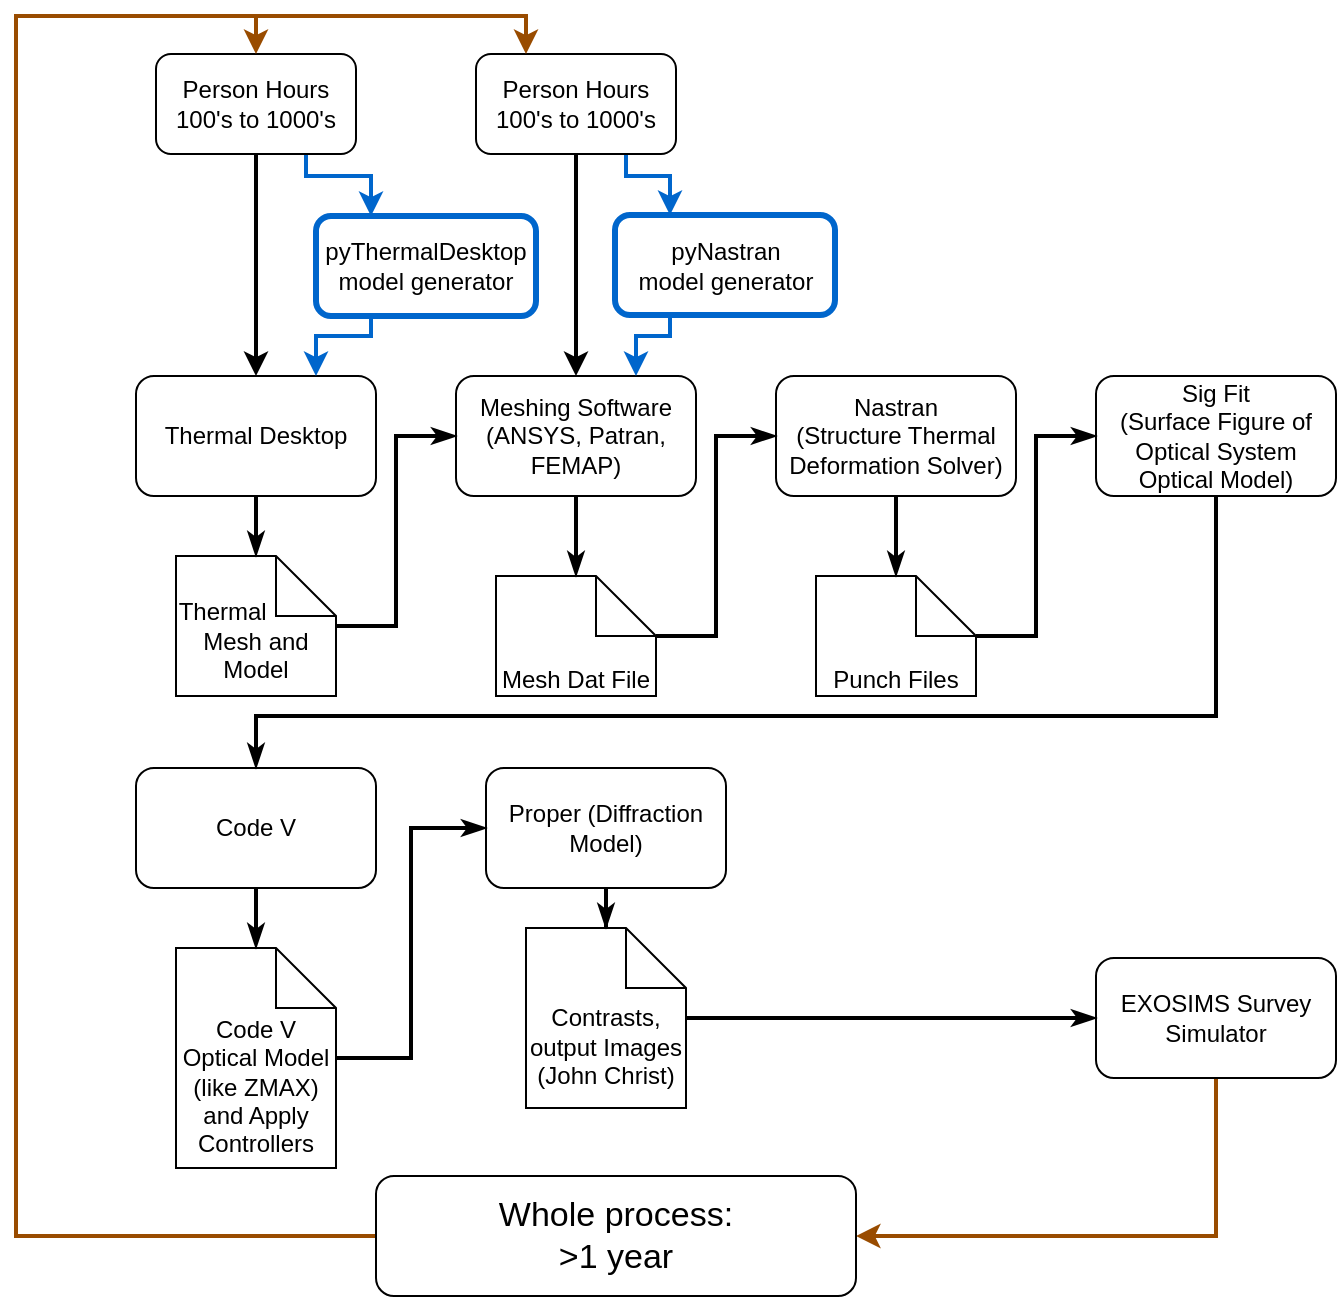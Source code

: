 <mxfile version="10.6.0" type="google"><diagram id="18b05c91-58b4-920a-a854-d7cf5f3b1d6e" name="Page-1"><mxGraphModel dx="2479" dy="1725" grid="1" gridSize="10" guides="1" tooltips="1" connect="1" arrows="1" fold="1" page="1" pageScale="1" pageWidth="850" pageHeight="1100" background="#ffffff" math="0" shadow="0"><root><mxCell id="0"/><mxCell id="1" parent="0"/><mxCell id="ffcc48a78a29b80-9" style="edgeStyle=orthogonalEdgeStyle;rounded=0;comic=0;jumpStyle=none;jumpSize=1;html=1;exitX=0.5;exitY=1;entryX=0.5;entryY=0;endArrow=classicThin;endFill=1;jettySize=auto;orthogonalLoop=1;strokeWidth=2;fontSize=12;" parent="1" source="ffcc48a78a29b80-1" target="ffcc48a78a29b80-8" edge="1"><mxGeometry relative="1" as="geometry"/></mxCell><mxCell id="ffcc48a78a29b80-1" value="Thermal Desktop" style="rounded=1;whiteSpace=wrap;html=1;fillColor=none;fontSize=12;" parent="1" vertex="1"><mxGeometry x="130" y="-50" width="120" height="60" as="geometry"/></mxCell><mxCell id="ffcc48a78a29b80-12" style="edgeStyle=orthogonalEdgeStyle;rounded=0;comic=0;jumpStyle=none;jumpSize=1;html=1;exitX=0.5;exitY=1;entryX=0.5;entryY=0;endArrow=classicThin;endFill=1;jettySize=auto;orthogonalLoop=1;strokeWidth=2;fontSize=12;" parent="1" source="ffcc48a78a29b80-2" target="ffcc48a78a29b80-11" edge="1"><mxGeometry relative="1" as="geometry"/></mxCell><mxCell id="ffcc48a78a29b80-2" value="Meshing Software (ANSYS, Patran, FEMAP)" style="rounded=1;whiteSpace=wrap;html=1;fillColor=none;fontSize=12;" parent="1" vertex="1"><mxGeometry x="290" y="-50" width="120" height="60" as="geometry"/></mxCell><mxCell id="ffcc48a78a29b80-16" style="edgeStyle=orthogonalEdgeStyle;rounded=0;comic=0;jumpStyle=none;jumpSize=1;html=1;exitX=0.5;exitY=1;entryX=0.5;entryY=0;endArrow=classicThin;endFill=1;jettySize=auto;orthogonalLoop=1;strokeWidth=2;fontSize=12;" parent="1" source="ffcc48a78a29b80-4" target="ffcc48a78a29b80-15" edge="1"><mxGeometry relative="1" as="geometry"/></mxCell><mxCell id="ffcc48a78a29b80-4" value="Nastran&lt;br&gt;(Structure Thermal Deformation Solver)&lt;br&gt;" style="rounded=1;whiteSpace=wrap;html=1;fillColor=none;fontSize=12;" parent="1" vertex="1"><mxGeometry x="450" y="-50" width="120" height="60" as="geometry"/></mxCell><mxCell id="ffcc48a78a29b80-20" style="edgeStyle=orthogonalEdgeStyle;rounded=0;comic=0;jumpStyle=none;jumpSize=1;html=1;exitX=0.5;exitY=1;entryX=0.5;entryY=0;endArrow=classicThin;endFill=1;jettySize=auto;orthogonalLoop=1;strokeWidth=2;fontSize=12;" parent="1" source="ffcc48a78a29b80-6" target="ffcc48a78a29b80-19" edge="1"><mxGeometry relative="1" as="geometry"><Array as="points"><mxPoint x="670" y="120"/><mxPoint x="190" y="120"/></Array></mxGeometry></mxCell><mxCell id="ffcc48a78a29b80-6" value="Sig Fit&lt;br&gt;(Surface Figure of Optical System Optical Model)&lt;br&gt;" style="rounded=1;whiteSpace=wrap;html=1;fillColor=none;fontSize=12;" parent="1" vertex="1"><mxGeometry x="610" y="-50" width="120" height="60" as="geometry"/></mxCell><mxCell id="ffcc48a78a29b80-13" style="edgeStyle=orthogonalEdgeStyle;rounded=0;comic=0;jumpStyle=none;jumpSize=1;html=1;exitX=1;exitY=0.5;entryX=0;entryY=0.5;endArrow=classicThin;endFill=1;jettySize=auto;orthogonalLoop=1;strokeWidth=2;fontSize=12;" parent="1" source="ffcc48a78a29b80-8" target="ffcc48a78a29b80-2" edge="1"><mxGeometry relative="1" as="geometry"/></mxCell><mxCell id="ffcc48a78a29b80-8" value="&lt;div&gt;&lt;br&gt;&lt;/div&gt;&lt;div&gt;Thermal &amp;nbsp; &amp;nbsp; &amp;nbsp; &amp;nbsp; &amp;nbsp; Mesh and Model&lt;/div&gt;" style="shape=note;whiteSpace=wrap;html=1;backgroundOutline=1;fillColor=none;fontSize=12;" parent="1" vertex="1"><mxGeometry x="150" y="40" width="80" height="70" as="geometry"/></mxCell><mxCell id="ffcc48a78a29b80-14" style="edgeStyle=orthogonalEdgeStyle;rounded=0;comic=0;jumpStyle=none;jumpSize=1;html=1;exitX=1;exitY=0.5;entryX=0;entryY=0.5;endArrow=classicThin;endFill=1;jettySize=auto;orthogonalLoop=1;strokeWidth=2;fontSize=12;" parent="1" source="ffcc48a78a29b80-11" target="ffcc48a78a29b80-4" edge="1"><mxGeometry relative="1" as="geometry"/></mxCell><mxCell id="ffcc48a78a29b80-11" value="&lt;div&gt;&lt;br&gt;&lt;/div&gt;&lt;div&gt;&lt;br&gt;&lt;/div&gt;&lt;div&gt;&lt;br&gt;&lt;/div&gt;&lt;div&gt;Mesh Dat File&lt;/div&gt;" style="shape=note;whiteSpace=wrap;html=1;backgroundOutline=1;fillColor=none;fontSize=12;" parent="1" vertex="1"><mxGeometry x="310" y="50" width="80" height="60" as="geometry"/></mxCell><mxCell id="ffcc48a78a29b80-17" style="edgeStyle=orthogonalEdgeStyle;rounded=0;comic=0;jumpStyle=none;jumpSize=1;html=1;exitX=1;exitY=0.5;entryX=0;entryY=0.5;endArrow=classicThin;endFill=1;jettySize=auto;orthogonalLoop=1;strokeWidth=2;fontSize=12;" parent="1" source="ffcc48a78a29b80-15" target="ffcc48a78a29b80-6" edge="1"><mxGeometry relative="1" as="geometry"/></mxCell><mxCell id="ffcc48a78a29b80-15" value="&lt;div&gt;&lt;br&gt;&lt;/div&gt;&lt;div&gt;&lt;br&gt;&lt;/div&gt;&lt;div&gt;&lt;br&gt;&lt;/div&gt;&lt;div&gt;Punch Files&lt;/div&gt;" style="shape=note;whiteSpace=wrap;html=1;backgroundOutline=1;fillColor=none;fontSize=12;" parent="1" vertex="1"><mxGeometry x="470" y="50" width="80" height="60" as="geometry"/></mxCell><mxCell id="ffcc48a78a29b80-22" style="edgeStyle=orthogonalEdgeStyle;rounded=0;comic=0;jumpStyle=none;jumpSize=1;html=1;exitX=0.5;exitY=1;entryX=0.5;entryY=0;endArrow=classicThin;endFill=1;jettySize=auto;orthogonalLoop=1;strokeWidth=2;fontSize=12;" parent="1" source="ffcc48a78a29b80-19" target="ffcc48a78a29b80-21" edge="1"><mxGeometry relative="1" as="geometry"/></mxCell><mxCell id="ffcc48a78a29b80-19" value="Code V" style="rounded=1;whiteSpace=wrap;html=1;fillColor=none;fontSize=12;" parent="1" vertex="1"><mxGeometry x="130" y="146" width="120" height="60" as="geometry"/></mxCell><mxCell id="ffcc48a78a29b80-24" style="edgeStyle=orthogonalEdgeStyle;rounded=0;comic=0;jumpStyle=none;jumpSize=1;html=1;exitX=1;exitY=0.5;entryX=0;entryY=0.5;endArrow=classicThin;endFill=1;jettySize=auto;orthogonalLoop=1;strokeWidth=2;fontSize=12;" parent="1" source="ffcc48a78a29b80-21" target="ffcc48a78a29b80-23" edge="1"><mxGeometry relative="1" as="geometry"/></mxCell><mxCell id="ffcc48a78a29b80-21" value="&lt;br&gt;&lt;br&gt;Code V Optical Model (like ZMAX) and Apply Controllers" style="shape=note;whiteSpace=wrap;html=1;backgroundOutline=1;fillColor=none;fontSize=12;" parent="1" vertex="1"><mxGeometry x="150" y="236" width="80" height="110" as="geometry"/></mxCell><mxCell id="ffcc48a78a29b80-26" style="edgeStyle=orthogonalEdgeStyle;rounded=0;comic=0;jumpStyle=none;jumpSize=1;html=1;entryX=0.5;entryY=0;endArrow=classicThin;endFill=1;jettySize=auto;orthogonalLoop=1;strokeWidth=2;fontSize=12;" parent="1" source="ffcc48a78a29b80-23" target="ffcc48a78a29b80-25" edge="1"><mxGeometry relative="1" as="geometry"/></mxCell><mxCell id="ffcc48a78a29b80-23" value="Proper (Diffraction Model)" style="rounded=1;whiteSpace=wrap;html=1;fillColor=none;fontSize=12;" parent="1" vertex="1"><mxGeometry x="305" y="146" width="120" height="60" as="geometry"/></mxCell><mxCell id="ffcc48a78a29b80-28" style="edgeStyle=orthogonalEdgeStyle;rounded=0;comic=0;jumpStyle=none;jumpSize=1;html=1;exitX=1;exitY=0.5;entryX=0;entryY=0.5;endArrow=classicThin;endFill=1;jettySize=auto;orthogonalLoop=1;strokeWidth=2;fontSize=12;" parent="1" source="ffcc48a78a29b80-25" target="ffcc48a78a29b80-27" edge="1"><mxGeometry relative="1" as="geometry"/></mxCell><mxCell id="ffcc48a78a29b80-25" value="&lt;br&gt;&lt;br&gt;Contrasts, output Images (John Christ)" style="shape=note;whiteSpace=wrap;html=1;backgroundOutline=1;fillColor=none;fontSize=12;" parent="1" vertex="1"><mxGeometry x="325" y="226" width="80" height="90" as="geometry"/></mxCell><mxCell id="LQ5WF_iOKf0BQ7VXxqXK-9" style="edgeStyle=orthogonalEdgeStyle;rounded=0;orthogonalLoop=1;jettySize=auto;html=1;exitX=0.5;exitY=1;exitDx=0;exitDy=0;entryX=1;entryY=0.5;entryDx=0;entryDy=0;strokeColor=#994C00;strokeWidth=2;fontSize=17;" parent="1" source="ffcc48a78a29b80-27" target="LQ5WF_iOKf0BQ7VXxqXK-8" edge="1"><mxGeometry relative="1" as="geometry"/></mxCell><mxCell id="ffcc48a78a29b80-27" value="EXOSIMS Survey Simulator" style="rounded=1;whiteSpace=wrap;html=1;fillColor=none;fontSize=12;" parent="1" vertex="1"><mxGeometry x="610" y="241" width="120" height="60" as="geometry"/></mxCell><mxCell id="LQ5WF_iOKf0BQ7VXxqXK-4" style="edgeStyle=orthogonalEdgeStyle;rounded=0;orthogonalLoop=1;jettySize=auto;html=1;exitX=0.5;exitY=1;exitDx=0;exitDy=0;entryX=0.5;entryY=0;entryDx=0;entryDy=0;strokeWidth=2;" parent="1" source="LQ5WF_iOKf0BQ7VXxqXK-1" target="ffcc48a78a29b80-2" edge="1"><mxGeometry relative="1" as="geometry"/></mxCell><mxCell id="LQ5WF_iOKf0BQ7VXxqXK-18" style="edgeStyle=orthogonalEdgeStyle;rounded=0;orthogonalLoop=1;jettySize=auto;html=1;exitX=0.75;exitY=1;exitDx=0;exitDy=0;entryX=0.25;entryY=0;entryDx=0;entryDy=0;strokeColor=#0066CC;strokeWidth=2;fontSize=17;" parent="1" source="LQ5WF_iOKf0BQ7VXxqXK-1" target="LQ5WF_iOKf0BQ7VXxqXK-14" edge="1"><mxGeometry relative="1" as="geometry"><Array as="points"><mxPoint x="375" y="-150"/><mxPoint x="397" y="-150"/></Array></mxGeometry></mxCell><mxCell id="LQ5WF_iOKf0BQ7VXxqXK-1" value="&lt;div&gt;Person Hours&lt;/div&gt;&lt;div&gt;100's to 1000's&lt;/div&gt;" style="rounded=1;whiteSpace=wrap;html=1;" parent="1" vertex="1"><mxGeometry x="300" y="-211" width="100" height="50" as="geometry"/></mxCell><mxCell id="LQ5WF_iOKf0BQ7VXxqXK-3" style="edgeStyle=orthogonalEdgeStyle;rounded=0;orthogonalLoop=1;jettySize=auto;html=1;exitX=0.5;exitY=1;exitDx=0;exitDy=0;entryX=0.5;entryY=0;entryDx=0;entryDy=0;strokeWidth=2;" parent="1" source="LQ5WF_iOKf0BQ7VXxqXK-2" target="ffcc48a78a29b80-1" edge="1"><mxGeometry relative="1" as="geometry"/></mxCell><mxCell id="LQ5WF_iOKf0BQ7VXxqXK-16" style="edgeStyle=orthogonalEdgeStyle;rounded=0;orthogonalLoop=1;jettySize=auto;html=1;exitX=0.75;exitY=1;exitDx=0;exitDy=0;entryX=0.25;entryY=0;entryDx=0;entryDy=0;strokeColor=#0066CC;strokeWidth=2;fontSize=17;" parent="1" source="LQ5WF_iOKf0BQ7VXxqXK-2" target="LQ5WF_iOKf0BQ7VXxqXK-15" edge="1"><mxGeometry relative="1" as="geometry"><Array as="points"><mxPoint x="215" y="-150"/><mxPoint x="247" y="-150"/></Array></mxGeometry></mxCell><mxCell id="LQ5WF_iOKf0BQ7VXxqXK-2" value="&lt;div&gt;Person Hours&lt;/div&gt;&lt;div&gt;100's to 1000's&lt;/div&gt;" style="rounded=1;whiteSpace=wrap;html=1;" parent="1" vertex="1"><mxGeometry x="140" y="-211" width="100" height="50" as="geometry"/></mxCell><mxCell id="LQ5WF_iOKf0BQ7VXxqXK-10" style="edgeStyle=orthogonalEdgeStyle;rounded=0;orthogonalLoop=1;jettySize=auto;html=1;exitX=0;exitY=0.5;exitDx=0;exitDy=0;entryX=0.5;entryY=0;entryDx=0;entryDy=0;strokeColor=#994C00;strokeWidth=2;fontSize=17;" parent="1" source="LQ5WF_iOKf0BQ7VXxqXK-8" target="LQ5WF_iOKf0BQ7VXxqXK-2" edge="1"><mxGeometry relative="1" as="geometry"><Array as="points"><mxPoint x="70" y="380"/><mxPoint x="70" y="-230"/><mxPoint x="190" y="-230"/></Array></mxGeometry></mxCell><mxCell id="LQ5WF_iOKf0BQ7VXxqXK-11" style="edgeStyle=orthogonalEdgeStyle;rounded=0;orthogonalLoop=1;jettySize=auto;html=1;exitX=0;exitY=0.5;exitDx=0;exitDy=0;entryX=0.25;entryY=0;entryDx=0;entryDy=0;strokeColor=#994C00;strokeWidth=2;fontSize=17;" parent="1" source="LQ5WF_iOKf0BQ7VXxqXK-8" target="LQ5WF_iOKf0BQ7VXxqXK-1" edge="1"><mxGeometry relative="1" as="geometry"><Array as="points"><mxPoint x="70" y="380"/><mxPoint x="70" y="-230"/><mxPoint x="325" y="-230"/></Array></mxGeometry></mxCell><mxCell id="LQ5WF_iOKf0BQ7VXxqXK-8" value="&lt;div&gt;Whole process: &lt;br&gt;&lt;/div&gt;&lt;div&gt;&amp;gt;1 year&lt;/div&gt;" style="rounded=1;whiteSpace=wrap;html=1;fontSize=17;" parent="1" vertex="1"><mxGeometry x="250" y="350" width="240" height="60" as="geometry"/></mxCell><mxCell id="LQ5WF_iOKf0BQ7VXxqXK-19" style="edgeStyle=orthogonalEdgeStyle;rounded=0;orthogonalLoop=1;jettySize=auto;html=1;exitX=0.25;exitY=1;exitDx=0;exitDy=0;entryX=0.75;entryY=0;entryDx=0;entryDy=0;strokeColor=#0066CC;strokeWidth=2;fontSize=17;" parent="1" source="LQ5WF_iOKf0BQ7VXxqXK-14" target="ffcc48a78a29b80-2" edge="1"><mxGeometry relative="1" as="geometry"><Array as="points"><mxPoint x="397" y="-70"/><mxPoint x="380" y="-70"/></Array></mxGeometry></mxCell><mxCell id="LQ5WF_iOKf0BQ7VXxqXK-14" value="&lt;div&gt;pyNastran &lt;br&gt;&lt;/div&gt;&lt;div&gt;model generator&lt;/div&gt;" style="rounded=1;whiteSpace=wrap;html=1;strokeColor=#0066CC;strokeWidth=3;" parent="1" vertex="1"><mxGeometry x="369.5" y="-130.5" width="110" height="50" as="geometry"/></mxCell><mxCell id="LQ5WF_iOKf0BQ7VXxqXK-17" style="edgeStyle=orthogonalEdgeStyle;rounded=0;orthogonalLoop=1;jettySize=auto;html=1;exitX=0.25;exitY=1;exitDx=0;exitDy=0;entryX=0.75;entryY=0;entryDx=0;entryDy=0;strokeColor=#0066CC;strokeWidth=2;fontSize=17;" parent="1" source="LQ5WF_iOKf0BQ7VXxqXK-15" target="ffcc48a78a29b80-1" edge="1"><mxGeometry relative="1" as="geometry"><Array as="points"><mxPoint x="247" y="-70"/><mxPoint x="220" y="-70"/></Array></mxGeometry></mxCell><mxCell id="LQ5WF_iOKf0BQ7VXxqXK-15" value="pyThermalDesktop model generator" style="rounded=1;whiteSpace=wrap;html=1;strokeColor=#0066CC;strokeWidth=3;" parent="1" vertex="1"><mxGeometry x="220" y="-130" width="110" height="50" as="geometry"/></mxCell></root></mxGraphModel></diagram></mxfile>